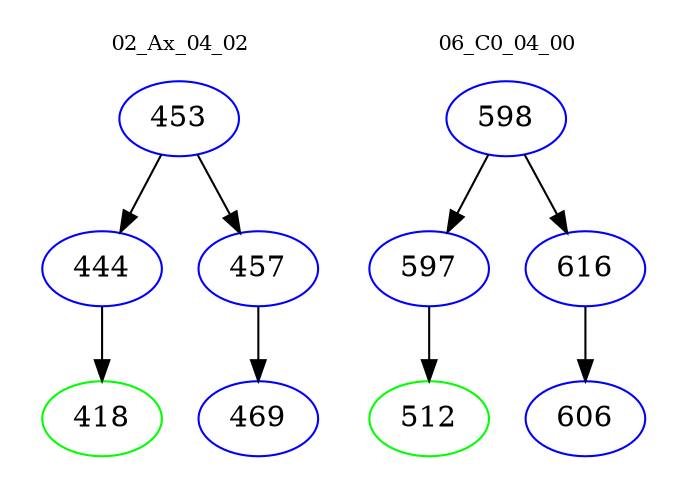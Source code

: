 digraph{
subgraph cluster_0 {
color = white
label = "02_Ax_04_02";
fontsize=10;
T0_453 [label="453", color="blue"]
T0_453 -> T0_444 [color="black"]
T0_444 [label="444", color="blue"]
T0_444 -> T0_418 [color="black"]
T0_418 [label="418", color="green"]
T0_453 -> T0_457 [color="black"]
T0_457 [label="457", color="blue"]
T0_457 -> T0_469 [color="black"]
T0_469 [label="469", color="blue"]
}
subgraph cluster_1 {
color = white
label = "06_C0_04_00";
fontsize=10;
T1_598 [label="598", color="blue"]
T1_598 -> T1_597 [color="black"]
T1_597 [label="597", color="blue"]
T1_597 -> T1_512 [color="black"]
T1_512 [label="512", color="green"]
T1_598 -> T1_616 [color="black"]
T1_616 [label="616", color="blue"]
T1_616 -> T1_606 [color="black"]
T1_606 [label="606", color="blue"]
}
}
